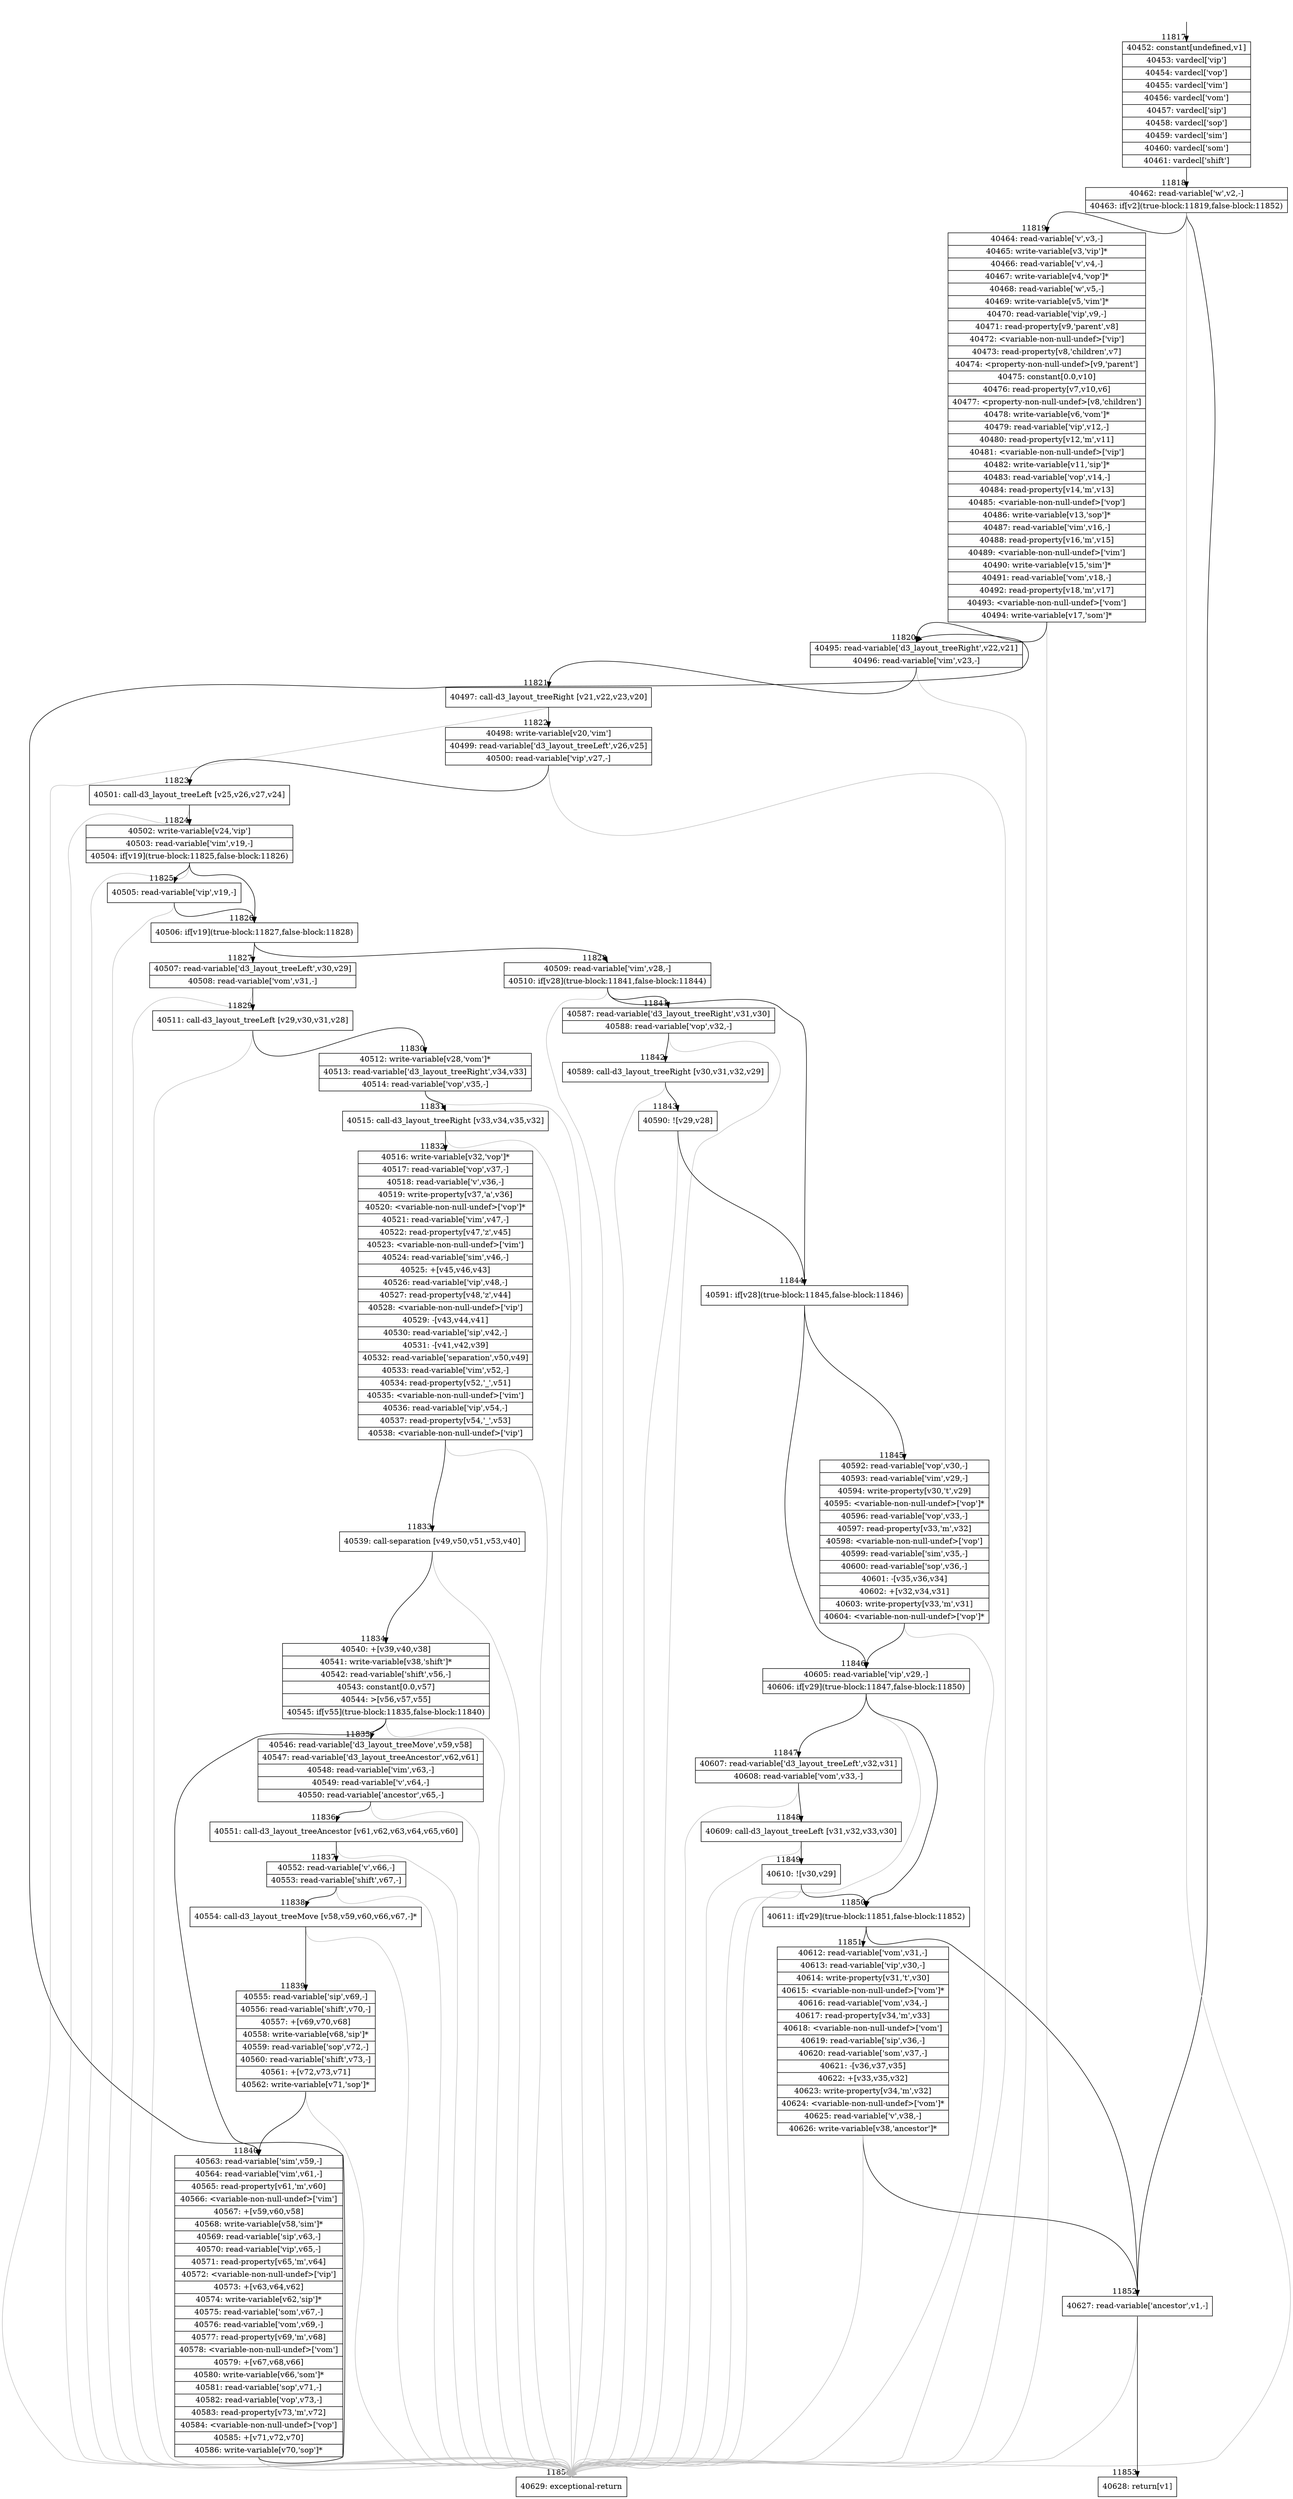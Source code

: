 digraph {
rankdir="TD"
BB_entry1090[shape=none,label=""];
BB_entry1090 -> BB11817 [tailport=s, headport=n, headlabel="    11817"]
BB11817 [shape=record label="{40452: constant[undefined,v1]|40453: vardecl['vip']|40454: vardecl['vop']|40455: vardecl['vim']|40456: vardecl['vom']|40457: vardecl['sip']|40458: vardecl['sop']|40459: vardecl['sim']|40460: vardecl['som']|40461: vardecl['shift']}" ] 
BB11817 -> BB11818 [tailport=s, headport=n, headlabel="      11818"]
BB11818 [shape=record label="{40462: read-variable['w',v2,-]|40463: if[v2](true-block:11819,false-block:11852)}" ] 
BB11818 -> BB11819 [tailport=s, headport=n, headlabel="      11819"]
BB11818 -> BB11852 [tailport=s, headport=n, headlabel="      11852"]
BB11818 -> BB11854 [tailport=s, headport=n, color=gray, headlabel="      11854"]
BB11819 [shape=record label="{40464: read-variable['v',v3,-]|40465: write-variable[v3,'vip']*|40466: read-variable['v',v4,-]|40467: write-variable[v4,'vop']*|40468: read-variable['w',v5,-]|40469: write-variable[v5,'vim']*|40470: read-variable['vip',v9,-]|40471: read-property[v9,'parent',v8]|40472: \<variable-non-null-undef\>['vip']|40473: read-property[v8,'children',v7]|40474: \<property-non-null-undef\>[v9,'parent']|40475: constant[0.0,v10]|40476: read-property[v7,v10,v6]|40477: \<property-non-null-undef\>[v8,'children']|40478: write-variable[v6,'vom']*|40479: read-variable['vip',v12,-]|40480: read-property[v12,'m',v11]|40481: \<variable-non-null-undef\>['vip']|40482: write-variable[v11,'sip']*|40483: read-variable['vop',v14,-]|40484: read-property[v14,'m',v13]|40485: \<variable-non-null-undef\>['vop']|40486: write-variable[v13,'sop']*|40487: read-variable['vim',v16,-]|40488: read-property[v16,'m',v15]|40489: \<variable-non-null-undef\>['vim']|40490: write-variable[v15,'sim']*|40491: read-variable['vom',v18,-]|40492: read-property[v18,'m',v17]|40493: \<variable-non-null-undef\>['vom']|40494: write-variable[v17,'som']*}" ] 
BB11819 -> BB11820 [tailport=s, headport=n, headlabel="      11820"]
BB11819 -> BB11854 [tailport=s, headport=n, color=gray]
BB11820 [shape=record label="{40495: read-variable['d3_layout_treeRight',v22,v21]|40496: read-variable['vim',v23,-]}" ] 
BB11820 -> BB11821 [tailport=s, headport=n, headlabel="      11821"]
BB11820 -> BB11854 [tailport=s, headport=n, color=gray]
BB11821 [shape=record label="{40497: call-d3_layout_treeRight [v21,v22,v23,v20]}" ] 
BB11821 -> BB11822 [tailport=s, headport=n, headlabel="      11822"]
BB11821 -> BB11854 [tailport=s, headport=n, color=gray]
BB11822 [shape=record label="{40498: write-variable[v20,'vim']|40499: read-variable['d3_layout_treeLeft',v26,v25]|40500: read-variable['vip',v27,-]}" ] 
BB11822 -> BB11823 [tailport=s, headport=n, headlabel="      11823"]
BB11822 -> BB11854 [tailport=s, headport=n, color=gray]
BB11823 [shape=record label="{40501: call-d3_layout_treeLeft [v25,v26,v27,v24]}" ] 
BB11823 -> BB11824 [tailport=s, headport=n, headlabel="      11824"]
BB11823 -> BB11854 [tailport=s, headport=n, color=gray]
BB11824 [shape=record label="{40502: write-variable[v24,'vip']|40503: read-variable['vim',v19,-]|40504: if[v19](true-block:11825,false-block:11826)}" ] 
BB11824 -> BB11826 [tailport=s, headport=n, headlabel="      11826"]
BB11824 -> BB11825 [tailport=s, headport=n, headlabel="      11825"]
BB11824 -> BB11854 [tailport=s, headport=n, color=gray]
BB11825 [shape=record label="{40505: read-variable['vip',v19,-]}" ] 
BB11825 -> BB11826 [tailport=s, headport=n]
BB11825 -> BB11854 [tailport=s, headport=n, color=gray]
BB11826 [shape=record label="{40506: if[v19](true-block:11827,false-block:11828)}" ] 
BB11826 -> BB11827 [tailport=s, headport=n, headlabel="      11827"]
BB11826 -> BB11828 [tailport=s, headport=n, headlabel="      11828"]
BB11827 [shape=record label="{40507: read-variable['d3_layout_treeLeft',v30,v29]|40508: read-variable['vom',v31,-]}" ] 
BB11827 -> BB11829 [tailport=s, headport=n, headlabel="      11829"]
BB11827 -> BB11854 [tailport=s, headport=n, color=gray]
BB11828 [shape=record label="{40509: read-variable['vim',v28,-]|40510: if[v28](true-block:11841,false-block:11844)}" ] 
BB11828 -> BB11844 [tailport=s, headport=n, headlabel="      11844"]
BB11828 -> BB11841 [tailport=s, headport=n, headlabel="      11841"]
BB11828 -> BB11854 [tailport=s, headport=n, color=gray]
BB11829 [shape=record label="{40511: call-d3_layout_treeLeft [v29,v30,v31,v28]}" ] 
BB11829 -> BB11830 [tailport=s, headport=n, headlabel="      11830"]
BB11829 -> BB11854 [tailport=s, headport=n, color=gray]
BB11830 [shape=record label="{40512: write-variable[v28,'vom']*|40513: read-variable['d3_layout_treeRight',v34,v33]|40514: read-variable['vop',v35,-]}" ] 
BB11830 -> BB11831 [tailport=s, headport=n, headlabel="      11831"]
BB11830 -> BB11854 [tailport=s, headport=n, color=gray]
BB11831 [shape=record label="{40515: call-d3_layout_treeRight [v33,v34,v35,v32]}" ] 
BB11831 -> BB11832 [tailport=s, headport=n, headlabel="      11832"]
BB11831 -> BB11854 [tailport=s, headport=n, color=gray]
BB11832 [shape=record label="{40516: write-variable[v32,'vop']*|40517: read-variable['vop',v37,-]|40518: read-variable['v',v36,-]|40519: write-property[v37,'a',v36]|40520: \<variable-non-null-undef\>['vop']*|40521: read-variable['vim',v47,-]|40522: read-property[v47,'z',v45]|40523: \<variable-non-null-undef\>['vim']|40524: read-variable['sim',v46,-]|40525: +[v45,v46,v43]|40526: read-variable['vip',v48,-]|40527: read-property[v48,'z',v44]|40528: \<variable-non-null-undef\>['vip']|40529: -[v43,v44,v41]|40530: read-variable['sip',v42,-]|40531: -[v41,v42,v39]|40532: read-variable['separation',v50,v49]|40533: read-variable['vim',v52,-]|40534: read-property[v52,'_',v51]|40535: \<variable-non-null-undef\>['vim']|40536: read-variable['vip',v54,-]|40537: read-property[v54,'_',v53]|40538: \<variable-non-null-undef\>['vip']}" ] 
BB11832 -> BB11833 [tailport=s, headport=n, headlabel="      11833"]
BB11832 -> BB11854 [tailport=s, headport=n, color=gray]
BB11833 [shape=record label="{40539: call-separation [v49,v50,v51,v53,v40]}" ] 
BB11833 -> BB11834 [tailport=s, headport=n, headlabel="      11834"]
BB11833 -> BB11854 [tailport=s, headport=n, color=gray]
BB11834 [shape=record label="{40540: +[v39,v40,v38]|40541: write-variable[v38,'shift']*|40542: read-variable['shift',v56,-]|40543: constant[0.0,v57]|40544: \>[v56,v57,v55]|40545: if[v55](true-block:11835,false-block:11840)}" ] 
BB11834 -> BB11835 [tailport=s, headport=n, headlabel="      11835"]
BB11834 -> BB11840 [tailport=s, headport=n, headlabel="      11840"]
BB11834 -> BB11854 [tailport=s, headport=n, color=gray]
BB11835 [shape=record label="{40546: read-variable['d3_layout_treeMove',v59,v58]|40547: read-variable['d3_layout_treeAncestor',v62,v61]|40548: read-variable['vim',v63,-]|40549: read-variable['v',v64,-]|40550: read-variable['ancestor',v65,-]}" ] 
BB11835 -> BB11836 [tailport=s, headport=n, headlabel="      11836"]
BB11835 -> BB11854 [tailport=s, headport=n, color=gray]
BB11836 [shape=record label="{40551: call-d3_layout_treeAncestor [v61,v62,v63,v64,v65,v60]}" ] 
BB11836 -> BB11837 [tailport=s, headport=n, headlabel="      11837"]
BB11836 -> BB11854 [tailport=s, headport=n, color=gray]
BB11837 [shape=record label="{40552: read-variable['v',v66,-]|40553: read-variable['shift',v67,-]}" ] 
BB11837 -> BB11838 [tailport=s, headport=n, headlabel="      11838"]
BB11837 -> BB11854 [tailport=s, headport=n, color=gray]
BB11838 [shape=record label="{40554: call-d3_layout_treeMove [v58,v59,v60,v66,v67,-]*}" ] 
BB11838 -> BB11839 [tailport=s, headport=n, headlabel="      11839"]
BB11838 -> BB11854 [tailport=s, headport=n, color=gray]
BB11839 [shape=record label="{40555: read-variable['sip',v69,-]|40556: read-variable['shift',v70,-]|40557: +[v69,v70,v68]|40558: write-variable[v68,'sip']*|40559: read-variable['sop',v72,-]|40560: read-variable['shift',v73,-]|40561: +[v72,v73,v71]|40562: write-variable[v71,'sop']*}" ] 
BB11839 -> BB11840 [tailport=s, headport=n]
BB11839 -> BB11854 [tailport=s, headport=n, color=gray]
BB11840 [shape=record label="{40563: read-variable['sim',v59,-]|40564: read-variable['vim',v61,-]|40565: read-property[v61,'m',v60]|40566: \<variable-non-null-undef\>['vim']|40567: +[v59,v60,v58]|40568: write-variable[v58,'sim']*|40569: read-variable['sip',v63,-]|40570: read-variable['vip',v65,-]|40571: read-property[v65,'m',v64]|40572: \<variable-non-null-undef\>['vip']|40573: +[v63,v64,v62]|40574: write-variable[v62,'sip']*|40575: read-variable['som',v67,-]|40576: read-variable['vom',v69,-]|40577: read-property[v69,'m',v68]|40578: \<variable-non-null-undef\>['vom']|40579: +[v67,v68,v66]|40580: write-variable[v66,'som']*|40581: read-variable['sop',v71,-]|40582: read-variable['vop',v73,-]|40583: read-property[v73,'m',v72]|40584: \<variable-non-null-undef\>['vop']|40585: +[v71,v72,v70]|40586: write-variable[v70,'sop']*}" ] 
BB11840 -> BB11820 [tailport=s, headport=n]
BB11840 -> BB11854 [tailport=s, headport=n, color=gray]
BB11841 [shape=record label="{40587: read-variable['d3_layout_treeRight',v31,v30]|40588: read-variable['vop',v32,-]}" ] 
BB11841 -> BB11842 [tailport=s, headport=n, headlabel="      11842"]
BB11841 -> BB11854 [tailport=s, headport=n, color=gray]
BB11842 [shape=record label="{40589: call-d3_layout_treeRight [v30,v31,v32,v29]}" ] 
BB11842 -> BB11843 [tailport=s, headport=n, headlabel="      11843"]
BB11842 -> BB11854 [tailport=s, headport=n, color=gray]
BB11843 [shape=record label="{40590: ![v29,v28]}" ] 
BB11843 -> BB11844 [tailport=s, headport=n]
BB11843 -> BB11854 [tailport=s, headport=n, color=gray]
BB11844 [shape=record label="{40591: if[v28](true-block:11845,false-block:11846)}" ] 
BB11844 -> BB11845 [tailport=s, headport=n, headlabel="      11845"]
BB11844 -> BB11846 [tailport=s, headport=n, headlabel="      11846"]
BB11845 [shape=record label="{40592: read-variable['vop',v30,-]|40593: read-variable['vim',v29,-]|40594: write-property[v30,'t',v29]|40595: \<variable-non-null-undef\>['vop']*|40596: read-variable['vop',v33,-]|40597: read-property[v33,'m',v32]|40598: \<variable-non-null-undef\>['vop']|40599: read-variable['sim',v35,-]|40600: read-variable['sop',v36,-]|40601: -[v35,v36,v34]|40602: +[v32,v34,v31]|40603: write-property[v33,'m',v31]|40604: \<variable-non-null-undef\>['vop']*}" ] 
BB11845 -> BB11846 [tailport=s, headport=n]
BB11845 -> BB11854 [tailport=s, headport=n, color=gray]
BB11846 [shape=record label="{40605: read-variable['vip',v29,-]|40606: if[v29](true-block:11847,false-block:11850)}" ] 
BB11846 -> BB11850 [tailport=s, headport=n, headlabel="      11850"]
BB11846 -> BB11847 [tailport=s, headport=n, headlabel="      11847"]
BB11846 -> BB11854 [tailport=s, headport=n, color=gray]
BB11847 [shape=record label="{40607: read-variable['d3_layout_treeLeft',v32,v31]|40608: read-variable['vom',v33,-]}" ] 
BB11847 -> BB11848 [tailport=s, headport=n, headlabel="      11848"]
BB11847 -> BB11854 [tailport=s, headport=n, color=gray]
BB11848 [shape=record label="{40609: call-d3_layout_treeLeft [v31,v32,v33,v30]}" ] 
BB11848 -> BB11849 [tailport=s, headport=n, headlabel="      11849"]
BB11848 -> BB11854 [tailport=s, headport=n, color=gray]
BB11849 [shape=record label="{40610: ![v30,v29]}" ] 
BB11849 -> BB11850 [tailport=s, headport=n]
BB11849 -> BB11854 [tailport=s, headport=n, color=gray]
BB11850 [shape=record label="{40611: if[v29](true-block:11851,false-block:11852)}" ] 
BB11850 -> BB11851 [tailport=s, headport=n, headlabel="      11851"]
BB11850 -> BB11852 [tailport=s, headport=n]
BB11851 [shape=record label="{40612: read-variable['vom',v31,-]|40613: read-variable['vip',v30,-]|40614: write-property[v31,'t',v30]|40615: \<variable-non-null-undef\>['vom']*|40616: read-variable['vom',v34,-]|40617: read-property[v34,'m',v33]|40618: \<variable-non-null-undef\>['vom']|40619: read-variable['sip',v36,-]|40620: read-variable['som',v37,-]|40621: -[v36,v37,v35]|40622: +[v33,v35,v32]|40623: write-property[v34,'m',v32]|40624: \<variable-non-null-undef\>['vom']*|40625: read-variable['v',v38,-]|40626: write-variable[v38,'ancestor']*}" ] 
BB11851 -> BB11852 [tailport=s, headport=n]
BB11851 -> BB11854 [tailport=s, headport=n, color=gray]
BB11852 [shape=record label="{40627: read-variable['ancestor',v1,-]}" ] 
BB11852 -> BB11853 [tailport=s, headport=n, headlabel="      11853"]
BB11852 -> BB11854 [tailport=s, headport=n, color=gray]
BB11853 [shape=record label="{40628: return[v1]}" ] 
BB11854 [shape=record label="{40629: exceptional-return}" ] 
//#$~ 7108
}
